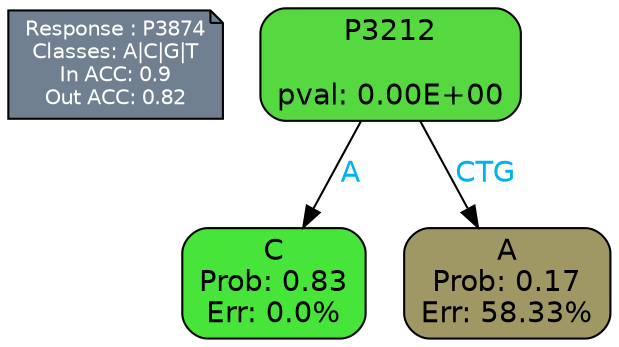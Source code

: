 digraph Tree {
node [shape=box, style="filled, rounded", color="black", fontname=helvetica] ;
graph [ranksep=equally, splines=polylines, bgcolor=transparent, dpi=600] ;
edge [fontname=helvetica] ;
LEGEND [label="Response : P3874
Classes: A|C|G|T
In ACC: 0.9
Out ACC: 0.82
",shape=note,align=left,style=filled,fillcolor="slategray",fontcolor="white",fontsize=10];1 [label="P3212

pval: 0.00E+00", fillcolor="#55d840"] ;
2 [label="C
Prob: 0.83
Err: 0.0%", fillcolor="#47e539"] ;
3 [label="A
Prob: 0.17
Err: 58.33%", fillcolor="#9f9864"] ;
1 -> 2 [label="A",fontcolor=deepskyblue2] ;
1 -> 3 [label="CTG",fontcolor=deepskyblue2] ;
{rank = same; 2;3;}{rank = same; LEGEND;1;}}
